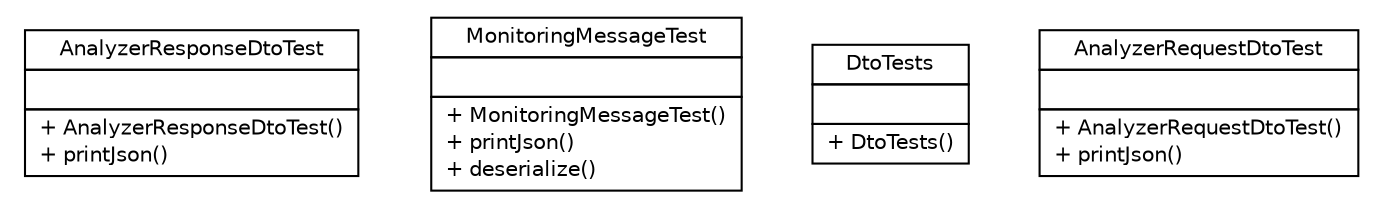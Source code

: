 #!/usr/local/bin/dot
#
# Class diagram 
# Generated by UMLGraph version 5.1 (http://www.umlgraph.org/)
#

digraph G {
	edge [fontname="Helvetica",fontsize=10,labelfontname="Helvetica",labelfontsize=10];
	node [fontname="Helvetica",fontsize=10,shape=plaintext];
	nodesep=0.25;
	ranksep=0.5;
	// net.sereneproject.collector.dto.AnalyzerResponseDtoTest
	c15 [label=<<table title="net.sereneproject.collector.dto.AnalyzerResponseDtoTest" border="0" cellborder="1" cellspacing="0" cellpadding="2" port="p" href="./AnalyzerResponseDtoTest.html">
		<tr><td><table border="0" cellspacing="0" cellpadding="1">
<tr><td align="center" balign="center"> AnalyzerResponseDtoTest </td></tr>
		</table></td></tr>
		<tr><td><table border="0" cellspacing="0" cellpadding="1">
<tr><td align="left" balign="left">  </td></tr>
		</table></td></tr>
		<tr><td><table border="0" cellspacing="0" cellpadding="1">
<tr><td align="left" balign="left"> + AnalyzerResponseDtoTest() </td></tr>
<tr><td align="left" balign="left"> + printJson() </td></tr>
		</table></td></tr>
		</table>>, fontname="Helvetica", fontcolor="black", fontsize=10.0];
	// net.sereneproject.collector.dto.MonitoringMessageTest
	c16 [label=<<table title="net.sereneproject.collector.dto.MonitoringMessageTest" border="0" cellborder="1" cellspacing="0" cellpadding="2" port="p" href="./MonitoringMessageTest.html">
		<tr><td><table border="0" cellspacing="0" cellpadding="1">
<tr><td align="center" balign="center"> MonitoringMessageTest </td></tr>
		</table></td></tr>
		<tr><td><table border="0" cellspacing="0" cellpadding="1">
<tr><td align="left" balign="left">  </td></tr>
		</table></td></tr>
		<tr><td><table border="0" cellspacing="0" cellpadding="1">
<tr><td align="left" balign="left"> + MonitoringMessageTest() </td></tr>
<tr><td align="left" balign="left"> + printJson() </td></tr>
<tr><td align="left" balign="left"> + deserialize() </td></tr>
		</table></td></tr>
		</table>>, fontname="Helvetica", fontcolor="black", fontsize=10.0];
	// net.sereneproject.collector.dto.DtoTests
	c17 [label=<<table title="net.sereneproject.collector.dto.DtoTests" border="0" cellborder="1" cellspacing="0" cellpadding="2" port="p" href="./DtoTests.html">
		<tr><td><table border="0" cellspacing="0" cellpadding="1">
<tr><td align="center" balign="center"> DtoTests </td></tr>
		</table></td></tr>
		<tr><td><table border="0" cellspacing="0" cellpadding="1">
<tr><td align="left" balign="left">  </td></tr>
		</table></td></tr>
		<tr><td><table border="0" cellspacing="0" cellpadding="1">
<tr><td align="left" balign="left"> + DtoTests() </td></tr>
		</table></td></tr>
		</table>>, fontname="Helvetica", fontcolor="black", fontsize=10.0];
	// net.sereneproject.collector.dto.AnalyzerRequestDtoTest
	c18 [label=<<table title="net.sereneproject.collector.dto.AnalyzerRequestDtoTest" border="0" cellborder="1" cellspacing="0" cellpadding="2" port="p" href="./AnalyzerRequestDtoTest.html">
		<tr><td><table border="0" cellspacing="0" cellpadding="1">
<tr><td align="center" balign="center"> AnalyzerRequestDtoTest </td></tr>
		</table></td></tr>
		<tr><td><table border="0" cellspacing="0" cellpadding="1">
<tr><td align="left" balign="left">  </td></tr>
		</table></td></tr>
		<tr><td><table border="0" cellspacing="0" cellpadding="1">
<tr><td align="left" balign="left"> + AnalyzerRequestDtoTest() </td></tr>
<tr><td align="left" balign="left"> + printJson() </td></tr>
		</table></td></tr>
		</table>>, fontname="Helvetica", fontcolor="black", fontsize=10.0];
}

